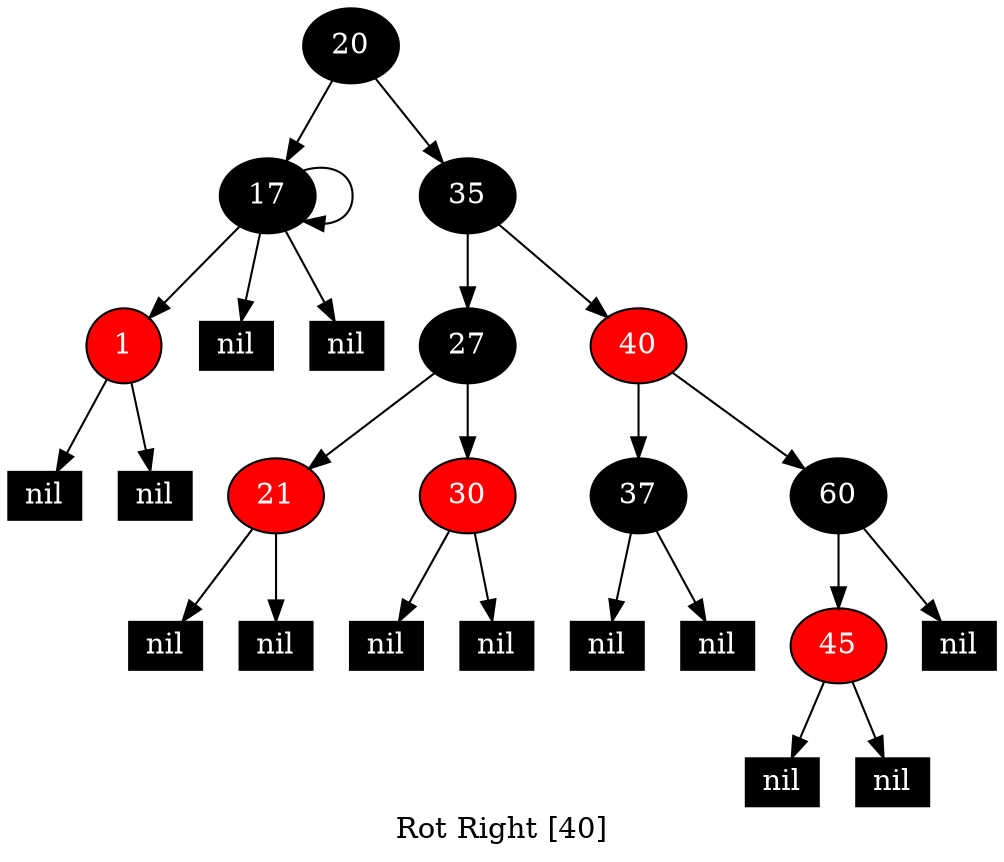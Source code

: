 digraph G {
    label="Rot Right [40]";
    node [width=0.5,fontcolor=white,style=filled];
    20 [fillcolor=black]
    20 -> 17
    20 -> 35
    17 [fillcolor=black]
    17 -> 1
    17 -> 17
    1 [fillcolor=red]
    1 -> NULLl1
    NULLl1 [label="nil",width=0.3,height=0.2,shape=box,fillcolor=black]
    1 -> NULLr1
    NULLr1 [label="nil",width=0.3,height=0.2,shape=box,fillcolor=black]
    17 [fillcolor=black]
    17 -> NULLl17
    NULLl17 [label="nil",width=0.3,height=0.2,shape=box,fillcolor=black]
    17 -> NULLr17
    NULLr17 [label="nil",width=0.3,height=0.2,shape=box,fillcolor=black]
    35 [fillcolor=black]
    35 -> 27
    35 -> 40
    27 [fillcolor=black]
    27 -> 21
    27 -> 30
    21 [fillcolor=red]
    21 -> NULLl21
    NULLl21 [label="nil",width=0.3,height=0.2,shape=box,fillcolor=black]
    21 -> NULLr21
    NULLr21 [label="nil",width=0.3,height=0.2,shape=box,fillcolor=black]
    30 [fillcolor=red]
    30 -> NULLl30
    NULLl30 [label="nil",width=0.3,height=0.2,shape=box,fillcolor=black]
    30 -> NULLr30
    NULLr30 [label="nil",width=0.3,height=0.2,shape=box,fillcolor=black]
    40 [fillcolor=red]
    40 -> 37
    40 -> 60
    37 [fillcolor=black]
    37 -> NULLl37
    NULLl37 [label="nil",width=0.3,height=0.2,shape=box,fillcolor=black]
    37 -> NULLr37
    NULLr37 [label="nil",width=0.3,height=0.2,shape=box,fillcolor=black]
    60 [fillcolor=black]
    60 -> 45
    60 -> NULLr60
    NULLr60 [label="nil",width=0.3,height=0.2,shape=box,fillcolor=black]
    45 [fillcolor=red]
    45 -> NULLl45
    NULLl45 [label="nil",width=0.3,height=0.2,shape=box,fillcolor=black]
    45 -> NULLr45
    NULLr45 [label="nil",width=0.3,height=0.2,shape=box,fillcolor=black]
}
